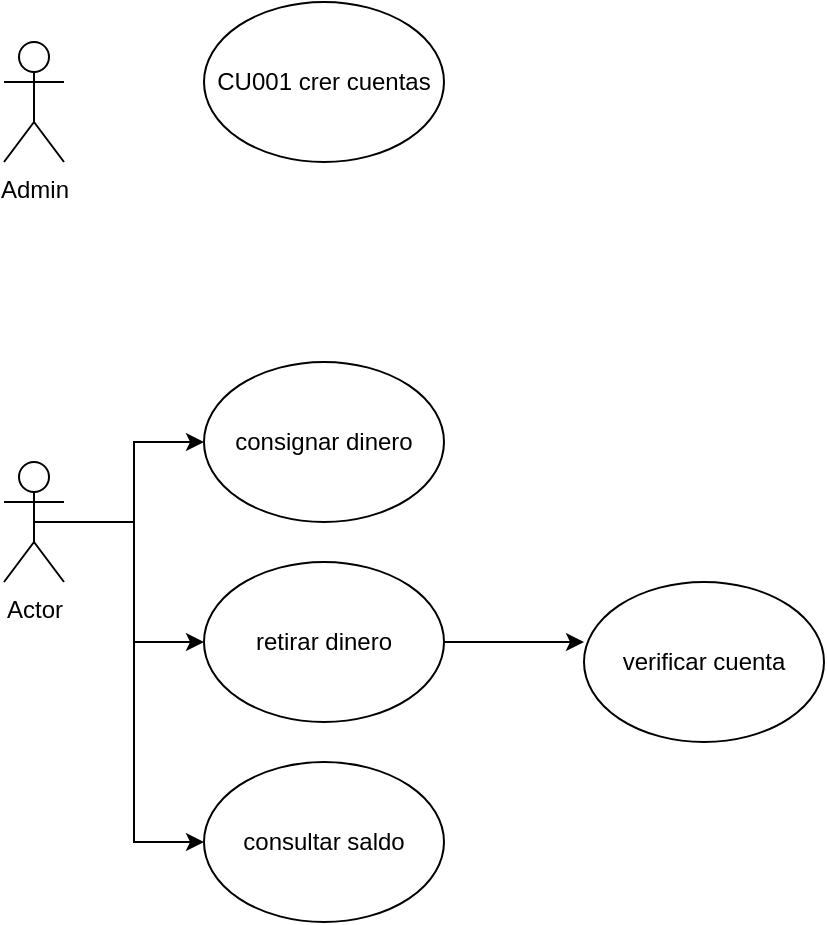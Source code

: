 <mxfile version="14.8.4" type="github">
  <diagram id="AfRlSEqsznShZr0Hy122" name="Page-1">
    <mxGraphModel dx="868" dy="1619" grid="1" gridSize="10" guides="1" tooltips="1" connect="1" arrows="1" fold="1" page="1" pageScale="1" pageWidth="827" pageHeight="1169" math="0" shadow="0">
      <root>
        <mxCell id="0" />
        <mxCell id="1" parent="0" />
        <mxCell id="rx76nYHMqrBOhTTJVqm1-5" style="edgeStyle=orthogonalEdgeStyle;rounded=0;orthogonalLoop=1;jettySize=auto;html=1;exitX=0.5;exitY=0.5;exitDx=0;exitDy=0;exitPerimeter=0;" edge="1" parent="1" source="rx76nYHMqrBOhTTJVqm1-1" target="rx76nYHMqrBOhTTJVqm1-2">
          <mxGeometry relative="1" as="geometry" />
        </mxCell>
        <mxCell id="rx76nYHMqrBOhTTJVqm1-6" style="edgeStyle=orthogonalEdgeStyle;rounded=0;orthogonalLoop=1;jettySize=auto;html=1;exitX=0.5;exitY=0.5;exitDx=0;exitDy=0;exitPerimeter=0;" edge="1" parent="1" source="rx76nYHMqrBOhTTJVqm1-1" target="rx76nYHMqrBOhTTJVqm1-3">
          <mxGeometry relative="1" as="geometry" />
        </mxCell>
        <mxCell id="rx76nYHMqrBOhTTJVqm1-7" style="edgeStyle=orthogonalEdgeStyle;rounded=0;orthogonalLoop=1;jettySize=auto;html=1;exitX=0.5;exitY=0.5;exitDx=0;exitDy=0;exitPerimeter=0;entryX=0;entryY=0.5;entryDx=0;entryDy=0;" edge="1" parent="1" source="rx76nYHMqrBOhTTJVqm1-1" target="rx76nYHMqrBOhTTJVqm1-4">
          <mxGeometry relative="1" as="geometry" />
        </mxCell>
        <mxCell id="rx76nYHMqrBOhTTJVqm1-1" value="Actor" style="shape=umlActor;verticalLabelPosition=bottom;verticalAlign=top;html=1;outlineConnect=0;" vertex="1" parent="1">
          <mxGeometry x="120" y="130" width="30" height="60" as="geometry" />
        </mxCell>
        <mxCell id="rx76nYHMqrBOhTTJVqm1-2" value="consignar dinero" style="ellipse;whiteSpace=wrap;html=1;" vertex="1" parent="1">
          <mxGeometry x="220" y="80" width="120" height="80" as="geometry" />
        </mxCell>
        <mxCell id="rx76nYHMqrBOhTTJVqm1-10" style="edgeStyle=orthogonalEdgeStyle;rounded=0;orthogonalLoop=1;jettySize=auto;html=1;exitX=1;exitY=0.5;exitDx=0;exitDy=0;entryX=0;entryY=0.375;entryDx=0;entryDy=0;entryPerimeter=0;" edge="1" parent="1" source="rx76nYHMqrBOhTTJVqm1-3" target="rx76nYHMqrBOhTTJVqm1-9">
          <mxGeometry relative="1" as="geometry" />
        </mxCell>
        <mxCell id="rx76nYHMqrBOhTTJVqm1-3" value="retirar dinero" style="ellipse;whiteSpace=wrap;html=1;" vertex="1" parent="1">
          <mxGeometry x="220" y="180" width="120" height="80" as="geometry" />
        </mxCell>
        <mxCell id="rx76nYHMqrBOhTTJVqm1-4" value="consultar saldo" style="ellipse;whiteSpace=wrap;html=1;" vertex="1" parent="1">
          <mxGeometry x="220" y="280" width="120" height="80" as="geometry" />
        </mxCell>
        <mxCell id="rx76nYHMqrBOhTTJVqm1-9" value="verificar cuenta" style="ellipse;whiteSpace=wrap;html=1;" vertex="1" parent="1">
          <mxGeometry x="410" y="190" width="120" height="80" as="geometry" />
        </mxCell>
        <mxCell id="rx76nYHMqrBOhTTJVqm1-11" value="Admin&lt;br&gt;" style="shape=umlActor;verticalLabelPosition=bottom;verticalAlign=top;html=1;outlineConnect=0;" vertex="1" parent="1">
          <mxGeometry x="120" y="-80" width="30" height="60" as="geometry" />
        </mxCell>
        <mxCell id="rx76nYHMqrBOhTTJVqm1-14" value="CU001 crer cuentas" style="ellipse;whiteSpace=wrap;html=1;" vertex="1" parent="1">
          <mxGeometry x="220" y="-100" width="120" height="80" as="geometry" />
        </mxCell>
      </root>
    </mxGraphModel>
  </diagram>
</mxfile>
